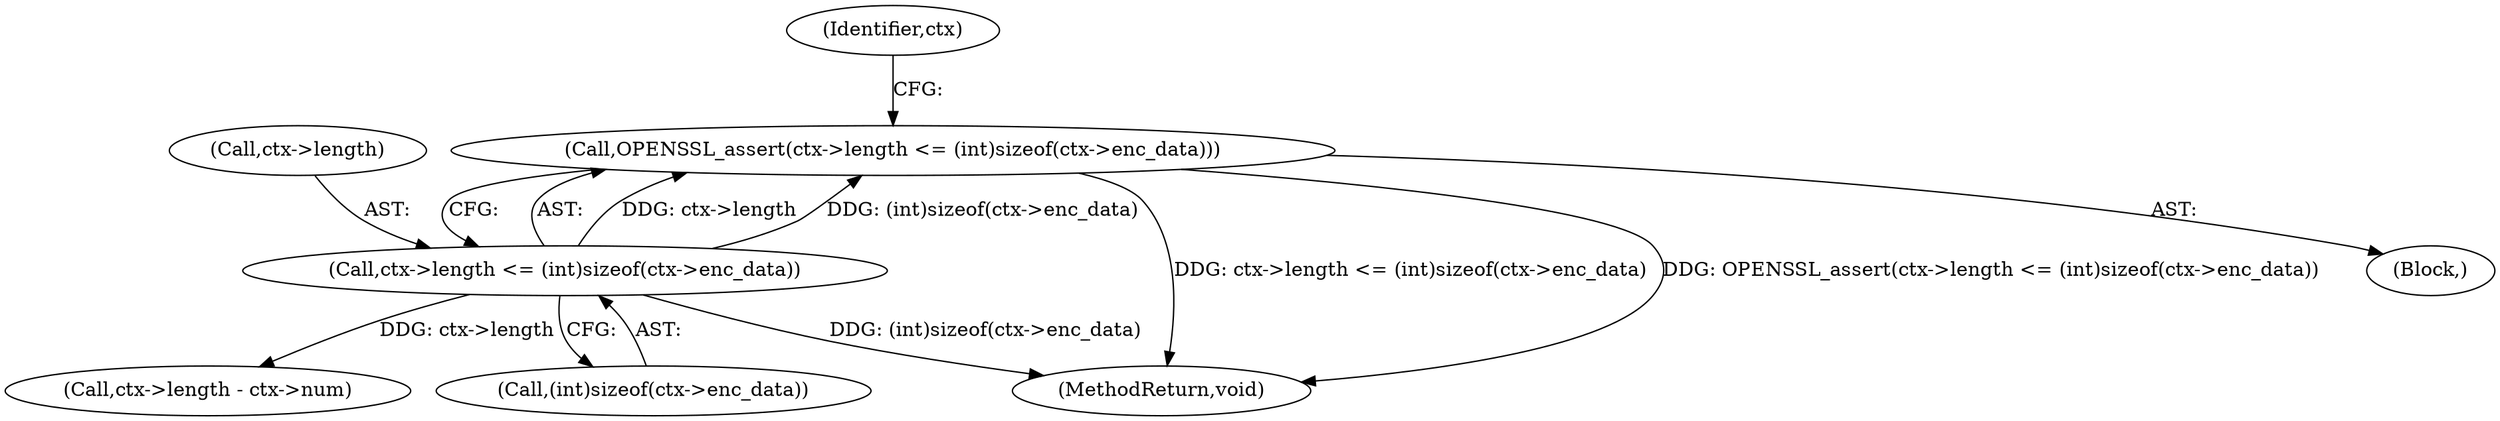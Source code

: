 digraph "0_openssl_5b814481f3573fa9677f3a31ee51322e2a22ee6a@API" {
"1000122" [label="(Call,OPENSSL_assert(ctx->length <= (int)sizeof(ctx->enc_data)))"];
"1000123" [label="(Call,ctx->length <= (int)sizeof(ctx->enc_data))"];
"1000137" [label="(Identifier,ctx)"];
"1000127" [label="(Call,(int)sizeof(ctx->enc_data))"];
"1000122" [label="(Call,OPENSSL_assert(ctx->length <= (int)sizeof(ctx->enc_data)))"];
"1000124" [label="(Call,ctx->length)"];
"1000106" [label="(Block,)"];
"1000135" [label="(Call,ctx->length - ctx->num)"];
"1000123" [label="(Call,ctx->length <= (int)sizeof(ctx->enc_data))"];
"1000290" [label="(MethodReturn,void)"];
"1000122" -> "1000106"  [label="AST: "];
"1000122" -> "1000123"  [label="CFG: "];
"1000123" -> "1000122"  [label="AST: "];
"1000137" -> "1000122"  [label="CFG: "];
"1000122" -> "1000290"  [label="DDG: ctx->length <= (int)sizeof(ctx->enc_data)"];
"1000122" -> "1000290"  [label="DDG: OPENSSL_assert(ctx->length <= (int)sizeof(ctx->enc_data))"];
"1000123" -> "1000122"  [label="DDG: ctx->length"];
"1000123" -> "1000122"  [label="DDG: (int)sizeof(ctx->enc_data)"];
"1000123" -> "1000127"  [label="CFG: "];
"1000124" -> "1000123"  [label="AST: "];
"1000127" -> "1000123"  [label="AST: "];
"1000123" -> "1000290"  [label="DDG: (int)sizeof(ctx->enc_data)"];
"1000123" -> "1000135"  [label="DDG: ctx->length"];
}
